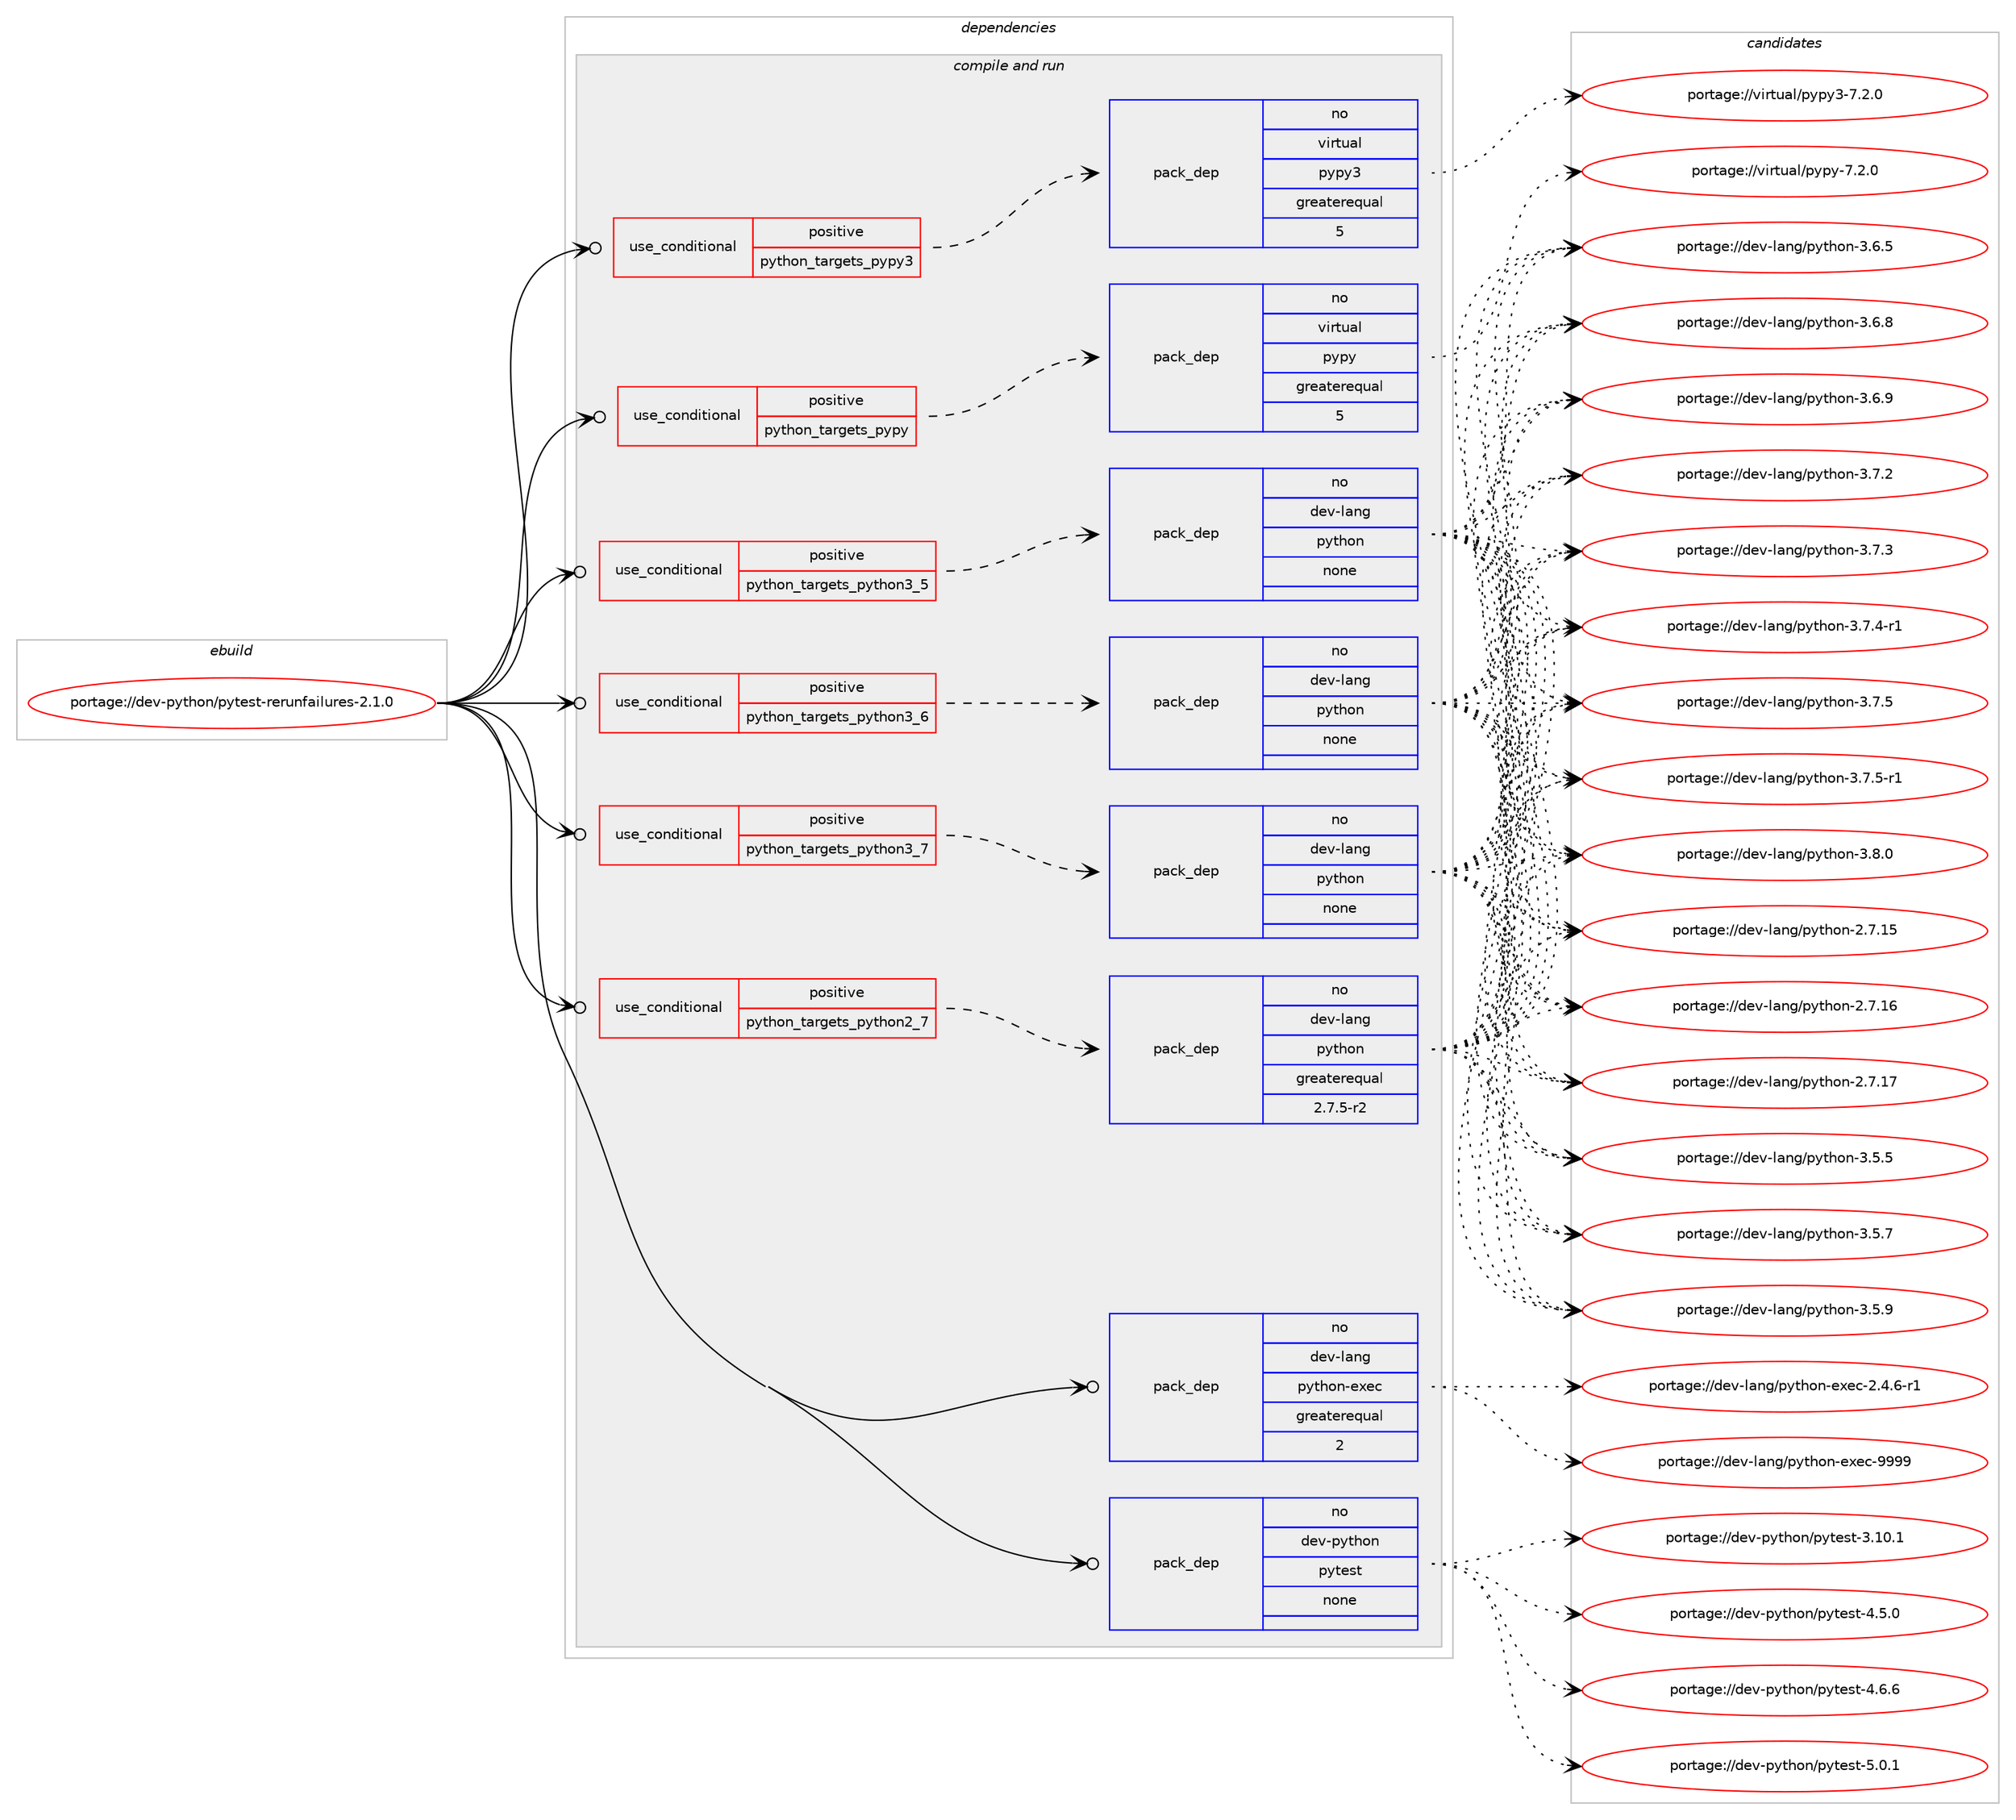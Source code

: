 digraph prolog {

# *************
# Graph options
# *************

newrank=true;
concentrate=true;
compound=true;
graph [rankdir=LR,fontname=Helvetica,fontsize=10,ranksep=1.5];#, ranksep=2.5, nodesep=0.2];
edge  [arrowhead=vee];
node  [fontname=Helvetica,fontsize=10];

# **********
# The ebuild
# **********

subgraph cluster_leftcol {
color=gray;
rank=same;
label=<<i>ebuild</i>>;
id [label="portage://dev-python/pytest-rerunfailures-2.1.0", color=red, width=4, href="../dev-python/pytest-rerunfailures-2.1.0.svg"];
}

# ****************
# The dependencies
# ****************

subgraph cluster_midcol {
color=gray;
label=<<i>dependencies</i>>;
subgraph cluster_compile {
fillcolor="#eeeeee";
style=filled;
label=<<i>compile</i>>;
}
subgraph cluster_compileandrun {
fillcolor="#eeeeee";
style=filled;
label=<<i>compile and run</i>>;
subgraph cond36474 {
dependency164805 [label=<<TABLE BORDER="0" CELLBORDER="1" CELLSPACING="0" CELLPADDING="4"><TR><TD ROWSPAN="3" CELLPADDING="10">use_conditional</TD></TR><TR><TD>positive</TD></TR><TR><TD>python_targets_pypy</TD></TR></TABLE>>, shape=none, color=red];
subgraph pack124944 {
dependency164806 [label=<<TABLE BORDER="0" CELLBORDER="1" CELLSPACING="0" CELLPADDING="4" WIDTH="220"><TR><TD ROWSPAN="6" CELLPADDING="30">pack_dep</TD></TR><TR><TD WIDTH="110">no</TD></TR><TR><TD>virtual</TD></TR><TR><TD>pypy</TD></TR><TR><TD>greaterequal</TD></TR><TR><TD>5</TD></TR></TABLE>>, shape=none, color=blue];
}
dependency164805:e -> dependency164806:w [weight=20,style="dashed",arrowhead="vee"];
}
id:e -> dependency164805:w [weight=20,style="solid",arrowhead="odotvee"];
subgraph cond36475 {
dependency164807 [label=<<TABLE BORDER="0" CELLBORDER="1" CELLSPACING="0" CELLPADDING="4"><TR><TD ROWSPAN="3" CELLPADDING="10">use_conditional</TD></TR><TR><TD>positive</TD></TR><TR><TD>python_targets_pypy3</TD></TR></TABLE>>, shape=none, color=red];
subgraph pack124945 {
dependency164808 [label=<<TABLE BORDER="0" CELLBORDER="1" CELLSPACING="0" CELLPADDING="4" WIDTH="220"><TR><TD ROWSPAN="6" CELLPADDING="30">pack_dep</TD></TR><TR><TD WIDTH="110">no</TD></TR><TR><TD>virtual</TD></TR><TR><TD>pypy3</TD></TR><TR><TD>greaterequal</TD></TR><TR><TD>5</TD></TR></TABLE>>, shape=none, color=blue];
}
dependency164807:e -> dependency164808:w [weight=20,style="dashed",arrowhead="vee"];
}
id:e -> dependency164807:w [weight=20,style="solid",arrowhead="odotvee"];
subgraph cond36476 {
dependency164809 [label=<<TABLE BORDER="0" CELLBORDER="1" CELLSPACING="0" CELLPADDING="4"><TR><TD ROWSPAN="3" CELLPADDING="10">use_conditional</TD></TR><TR><TD>positive</TD></TR><TR><TD>python_targets_python2_7</TD></TR></TABLE>>, shape=none, color=red];
subgraph pack124946 {
dependency164810 [label=<<TABLE BORDER="0" CELLBORDER="1" CELLSPACING="0" CELLPADDING="4" WIDTH="220"><TR><TD ROWSPAN="6" CELLPADDING="30">pack_dep</TD></TR><TR><TD WIDTH="110">no</TD></TR><TR><TD>dev-lang</TD></TR><TR><TD>python</TD></TR><TR><TD>greaterequal</TD></TR><TR><TD>2.7.5-r2</TD></TR></TABLE>>, shape=none, color=blue];
}
dependency164809:e -> dependency164810:w [weight=20,style="dashed",arrowhead="vee"];
}
id:e -> dependency164809:w [weight=20,style="solid",arrowhead="odotvee"];
subgraph cond36477 {
dependency164811 [label=<<TABLE BORDER="0" CELLBORDER="1" CELLSPACING="0" CELLPADDING="4"><TR><TD ROWSPAN="3" CELLPADDING="10">use_conditional</TD></TR><TR><TD>positive</TD></TR><TR><TD>python_targets_python3_5</TD></TR></TABLE>>, shape=none, color=red];
subgraph pack124947 {
dependency164812 [label=<<TABLE BORDER="0" CELLBORDER="1" CELLSPACING="0" CELLPADDING="4" WIDTH="220"><TR><TD ROWSPAN="6" CELLPADDING="30">pack_dep</TD></TR><TR><TD WIDTH="110">no</TD></TR><TR><TD>dev-lang</TD></TR><TR><TD>python</TD></TR><TR><TD>none</TD></TR><TR><TD></TD></TR></TABLE>>, shape=none, color=blue];
}
dependency164811:e -> dependency164812:w [weight=20,style="dashed",arrowhead="vee"];
}
id:e -> dependency164811:w [weight=20,style="solid",arrowhead="odotvee"];
subgraph cond36478 {
dependency164813 [label=<<TABLE BORDER="0" CELLBORDER="1" CELLSPACING="0" CELLPADDING="4"><TR><TD ROWSPAN="3" CELLPADDING="10">use_conditional</TD></TR><TR><TD>positive</TD></TR><TR><TD>python_targets_python3_6</TD></TR></TABLE>>, shape=none, color=red];
subgraph pack124948 {
dependency164814 [label=<<TABLE BORDER="0" CELLBORDER="1" CELLSPACING="0" CELLPADDING="4" WIDTH="220"><TR><TD ROWSPAN="6" CELLPADDING="30">pack_dep</TD></TR><TR><TD WIDTH="110">no</TD></TR><TR><TD>dev-lang</TD></TR><TR><TD>python</TD></TR><TR><TD>none</TD></TR><TR><TD></TD></TR></TABLE>>, shape=none, color=blue];
}
dependency164813:e -> dependency164814:w [weight=20,style="dashed",arrowhead="vee"];
}
id:e -> dependency164813:w [weight=20,style="solid",arrowhead="odotvee"];
subgraph cond36479 {
dependency164815 [label=<<TABLE BORDER="0" CELLBORDER="1" CELLSPACING="0" CELLPADDING="4"><TR><TD ROWSPAN="3" CELLPADDING="10">use_conditional</TD></TR><TR><TD>positive</TD></TR><TR><TD>python_targets_python3_7</TD></TR></TABLE>>, shape=none, color=red];
subgraph pack124949 {
dependency164816 [label=<<TABLE BORDER="0" CELLBORDER="1" CELLSPACING="0" CELLPADDING="4" WIDTH="220"><TR><TD ROWSPAN="6" CELLPADDING="30">pack_dep</TD></TR><TR><TD WIDTH="110">no</TD></TR><TR><TD>dev-lang</TD></TR><TR><TD>python</TD></TR><TR><TD>none</TD></TR><TR><TD></TD></TR></TABLE>>, shape=none, color=blue];
}
dependency164815:e -> dependency164816:w [weight=20,style="dashed",arrowhead="vee"];
}
id:e -> dependency164815:w [weight=20,style="solid",arrowhead="odotvee"];
subgraph pack124950 {
dependency164817 [label=<<TABLE BORDER="0" CELLBORDER="1" CELLSPACING="0" CELLPADDING="4" WIDTH="220"><TR><TD ROWSPAN="6" CELLPADDING="30">pack_dep</TD></TR><TR><TD WIDTH="110">no</TD></TR><TR><TD>dev-lang</TD></TR><TR><TD>python-exec</TD></TR><TR><TD>greaterequal</TD></TR><TR><TD>2</TD></TR></TABLE>>, shape=none, color=blue];
}
id:e -> dependency164817:w [weight=20,style="solid",arrowhead="odotvee"];
subgraph pack124951 {
dependency164818 [label=<<TABLE BORDER="0" CELLBORDER="1" CELLSPACING="0" CELLPADDING="4" WIDTH="220"><TR><TD ROWSPAN="6" CELLPADDING="30">pack_dep</TD></TR><TR><TD WIDTH="110">no</TD></TR><TR><TD>dev-python</TD></TR><TR><TD>pytest</TD></TR><TR><TD>none</TD></TR><TR><TD></TD></TR></TABLE>>, shape=none, color=blue];
}
id:e -> dependency164818:w [weight=20,style="solid",arrowhead="odotvee"];
}
subgraph cluster_run {
fillcolor="#eeeeee";
style=filled;
label=<<i>run</i>>;
}
}

# **************
# The candidates
# **************

subgraph cluster_choices {
rank=same;
color=gray;
label=<<i>candidates</i>>;

subgraph choice124944 {
color=black;
nodesep=1;
choiceportage1181051141161179710847112121112121455546504648 [label="portage://virtual/pypy-7.2.0", color=red, width=4,href="../virtual/pypy-7.2.0.svg"];
dependency164806:e -> choiceportage1181051141161179710847112121112121455546504648:w [style=dotted,weight="100"];
}
subgraph choice124945 {
color=black;
nodesep=1;
choiceportage118105114116117971084711212111212151455546504648 [label="portage://virtual/pypy3-7.2.0", color=red, width=4,href="../virtual/pypy3-7.2.0.svg"];
dependency164808:e -> choiceportage118105114116117971084711212111212151455546504648:w [style=dotted,weight="100"];
}
subgraph choice124946 {
color=black;
nodesep=1;
choiceportage10010111845108971101034711212111610411111045504655464953 [label="portage://dev-lang/python-2.7.15", color=red, width=4,href="../dev-lang/python-2.7.15.svg"];
choiceportage10010111845108971101034711212111610411111045504655464954 [label="portage://dev-lang/python-2.7.16", color=red, width=4,href="../dev-lang/python-2.7.16.svg"];
choiceportage10010111845108971101034711212111610411111045504655464955 [label="portage://dev-lang/python-2.7.17", color=red, width=4,href="../dev-lang/python-2.7.17.svg"];
choiceportage100101118451089711010347112121116104111110455146534653 [label="portage://dev-lang/python-3.5.5", color=red, width=4,href="../dev-lang/python-3.5.5.svg"];
choiceportage100101118451089711010347112121116104111110455146534655 [label="portage://dev-lang/python-3.5.7", color=red, width=4,href="../dev-lang/python-3.5.7.svg"];
choiceportage100101118451089711010347112121116104111110455146534657 [label="portage://dev-lang/python-3.5.9", color=red, width=4,href="../dev-lang/python-3.5.9.svg"];
choiceportage100101118451089711010347112121116104111110455146544653 [label="portage://dev-lang/python-3.6.5", color=red, width=4,href="../dev-lang/python-3.6.5.svg"];
choiceportage100101118451089711010347112121116104111110455146544656 [label="portage://dev-lang/python-3.6.8", color=red, width=4,href="../dev-lang/python-3.6.8.svg"];
choiceportage100101118451089711010347112121116104111110455146544657 [label="portage://dev-lang/python-3.6.9", color=red, width=4,href="../dev-lang/python-3.6.9.svg"];
choiceportage100101118451089711010347112121116104111110455146554650 [label="portage://dev-lang/python-3.7.2", color=red, width=4,href="../dev-lang/python-3.7.2.svg"];
choiceportage100101118451089711010347112121116104111110455146554651 [label="portage://dev-lang/python-3.7.3", color=red, width=4,href="../dev-lang/python-3.7.3.svg"];
choiceportage1001011184510897110103471121211161041111104551465546524511449 [label="portage://dev-lang/python-3.7.4-r1", color=red, width=4,href="../dev-lang/python-3.7.4-r1.svg"];
choiceportage100101118451089711010347112121116104111110455146554653 [label="portage://dev-lang/python-3.7.5", color=red, width=4,href="../dev-lang/python-3.7.5.svg"];
choiceportage1001011184510897110103471121211161041111104551465546534511449 [label="portage://dev-lang/python-3.7.5-r1", color=red, width=4,href="../dev-lang/python-3.7.5-r1.svg"];
choiceportage100101118451089711010347112121116104111110455146564648 [label="portage://dev-lang/python-3.8.0", color=red, width=4,href="../dev-lang/python-3.8.0.svg"];
dependency164810:e -> choiceportage10010111845108971101034711212111610411111045504655464953:w [style=dotted,weight="100"];
dependency164810:e -> choiceportage10010111845108971101034711212111610411111045504655464954:w [style=dotted,weight="100"];
dependency164810:e -> choiceportage10010111845108971101034711212111610411111045504655464955:w [style=dotted,weight="100"];
dependency164810:e -> choiceportage100101118451089711010347112121116104111110455146534653:w [style=dotted,weight="100"];
dependency164810:e -> choiceportage100101118451089711010347112121116104111110455146534655:w [style=dotted,weight="100"];
dependency164810:e -> choiceportage100101118451089711010347112121116104111110455146534657:w [style=dotted,weight="100"];
dependency164810:e -> choiceportage100101118451089711010347112121116104111110455146544653:w [style=dotted,weight="100"];
dependency164810:e -> choiceportage100101118451089711010347112121116104111110455146544656:w [style=dotted,weight="100"];
dependency164810:e -> choiceportage100101118451089711010347112121116104111110455146544657:w [style=dotted,weight="100"];
dependency164810:e -> choiceportage100101118451089711010347112121116104111110455146554650:w [style=dotted,weight="100"];
dependency164810:e -> choiceportage100101118451089711010347112121116104111110455146554651:w [style=dotted,weight="100"];
dependency164810:e -> choiceportage1001011184510897110103471121211161041111104551465546524511449:w [style=dotted,weight="100"];
dependency164810:e -> choiceportage100101118451089711010347112121116104111110455146554653:w [style=dotted,weight="100"];
dependency164810:e -> choiceportage1001011184510897110103471121211161041111104551465546534511449:w [style=dotted,weight="100"];
dependency164810:e -> choiceportage100101118451089711010347112121116104111110455146564648:w [style=dotted,weight="100"];
}
subgraph choice124947 {
color=black;
nodesep=1;
choiceportage10010111845108971101034711212111610411111045504655464953 [label="portage://dev-lang/python-2.7.15", color=red, width=4,href="../dev-lang/python-2.7.15.svg"];
choiceportage10010111845108971101034711212111610411111045504655464954 [label="portage://dev-lang/python-2.7.16", color=red, width=4,href="../dev-lang/python-2.7.16.svg"];
choiceportage10010111845108971101034711212111610411111045504655464955 [label="portage://dev-lang/python-2.7.17", color=red, width=4,href="../dev-lang/python-2.7.17.svg"];
choiceportage100101118451089711010347112121116104111110455146534653 [label="portage://dev-lang/python-3.5.5", color=red, width=4,href="../dev-lang/python-3.5.5.svg"];
choiceportage100101118451089711010347112121116104111110455146534655 [label="portage://dev-lang/python-3.5.7", color=red, width=4,href="../dev-lang/python-3.5.7.svg"];
choiceportage100101118451089711010347112121116104111110455146534657 [label="portage://dev-lang/python-3.5.9", color=red, width=4,href="../dev-lang/python-3.5.9.svg"];
choiceportage100101118451089711010347112121116104111110455146544653 [label="portage://dev-lang/python-3.6.5", color=red, width=4,href="../dev-lang/python-3.6.5.svg"];
choiceportage100101118451089711010347112121116104111110455146544656 [label="portage://dev-lang/python-3.6.8", color=red, width=4,href="../dev-lang/python-3.6.8.svg"];
choiceportage100101118451089711010347112121116104111110455146544657 [label="portage://dev-lang/python-3.6.9", color=red, width=4,href="../dev-lang/python-3.6.9.svg"];
choiceportage100101118451089711010347112121116104111110455146554650 [label="portage://dev-lang/python-3.7.2", color=red, width=4,href="../dev-lang/python-3.7.2.svg"];
choiceportage100101118451089711010347112121116104111110455146554651 [label="portage://dev-lang/python-3.7.3", color=red, width=4,href="../dev-lang/python-3.7.3.svg"];
choiceportage1001011184510897110103471121211161041111104551465546524511449 [label="portage://dev-lang/python-3.7.4-r1", color=red, width=4,href="../dev-lang/python-3.7.4-r1.svg"];
choiceportage100101118451089711010347112121116104111110455146554653 [label="portage://dev-lang/python-3.7.5", color=red, width=4,href="../dev-lang/python-3.7.5.svg"];
choiceportage1001011184510897110103471121211161041111104551465546534511449 [label="portage://dev-lang/python-3.7.5-r1", color=red, width=4,href="../dev-lang/python-3.7.5-r1.svg"];
choiceportage100101118451089711010347112121116104111110455146564648 [label="portage://dev-lang/python-3.8.0", color=red, width=4,href="../dev-lang/python-3.8.0.svg"];
dependency164812:e -> choiceportage10010111845108971101034711212111610411111045504655464953:w [style=dotted,weight="100"];
dependency164812:e -> choiceportage10010111845108971101034711212111610411111045504655464954:w [style=dotted,weight="100"];
dependency164812:e -> choiceportage10010111845108971101034711212111610411111045504655464955:w [style=dotted,weight="100"];
dependency164812:e -> choiceportage100101118451089711010347112121116104111110455146534653:w [style=dotted,weight="100"];
dependency164812:e -> choiceportage100101118451089711010347112121116104111110455146534655:w [style=dotted,weight="100"];
dependency164812:e -> choiceportage100101118451089711010347112121116104111110455146534657:w [style=dotted,weight="100"];
dependency164812:e -> choiceportage100101118451089711010347112121116104111110455146544653:w [style=dotted,weight="100"];
dependency164812:e -> choiceportage100101118451089711010347112121116104111110455146544656:w [style=dotted,weight="100"];
dependency164812:e -> choiceportage100101118451089711010347112121116104111110455146544657:w [style=dotted,weight="100"];
dependency164812:e -> choiceportage100101118451089711010347112121116104111110455146554650:w [style=dotted,weight="100"];
dependency164812:e -> choiceportage100101118451089711010347112121116104111110455146554651:w [style=dotted,weight="100"];
dependency164812:e -> choiceportage1001011184510897110103471121211161041111104551465546524511449:w [style=dotted,weight="100"];
dependency164812:e -> choiceportage100101118451089711010347112121116104111110455146554653:w [style=dotted,weight="100"];
dependency164812:e -> choiceportage1001011184510897110103471121211161041111104551465546534511449:w [style=dotted,weight="100"];
dependency164812:e -> choiceportage100101118451089711010347112121116104111110455146564648:w [style=dotted,weight="100"];
}
subgraph choice124948 {
color=black;
nodesep=1;
choiceportage10010111845108971101034711212111610411111045504655464953 [label="portage://dev-lang/python-2.7.15", color=red, width=4,href="../dev-lang/python-2.7.15.svg"];
choiceportage10010111845108971101034711212111610411111045504655464954 [label="portage://dev-lang/python-2.7.16", color=red, width=4,href="../dev-lang/python-2.7.16.svg"];
choiceportage10010111845108971101034711212111610411111045504655464955 [label="portage://dev-lang/python-2.7.17", color=red, width=4,href="../dev-lang/python-2.7.17.svg"];
choiceportage100101118451089711010347112121116104111110455146534653 [label="portage://dev-lang/python-3.5.5", color=red, width=4,href="../dev-lang/python-3.5.5.svg"];
choiceportage100101118451089711010347112121116104111110455146534655 [label="portage://dev-lang/python-3.5.7", color=red, width=4,href="../dev-lang/python-3.5.7.svg"];
choiceportage100101118451089711010347112121116104111110455146534657 [label="portage://dev-lang/python-3.5.9", color=red, width=4,href="../dev-lang/python-3.5.9.svg"];
choiceportage100101118451089711010347112121116104111110455146544653 [label="portage://dev-lang/python-3.6.5", color=red, width=4,href="../dev-lang/python-3.6.5.svg"];
choiceportage100101118451089711010347112121116104111110455146544656 [label="portage://dev-lang/python-3.6.8", color=red, width=4,href="../dev-lang/python-3.6.8.svg"];
choiceportage100101118451089711010347112121116104111110455146544657 [label="portage://dev-lang/python-3.6.9", color=red, width=4,href="../dev-lang/python-3.6.9.svg"];
choiceportage100101118451089711010347112121116104111110455146554650 [label="portage://dev-lang/python-3.7.2", color=red, width=4,href="../dev-lang/python-3.7.2.svg"];
choiceportage100101118451089711010347112121116104111110455146554651 [label="portage://dev-lang/python-3.7.3", color=red, width=4,href="../dev-lang/python-3.7.3.svg"];
choiceportage1001011184510897110103471121211161041111104551465546524511449 [label="portage://dev-lang/python-3.7.4-r1", color=red, width=4,href="../dev-lang/python-3.7.4-r1.svg"];
choiceportage100101118451089711010347112121116104111110455146554653 [label="portage://dev-lang/python-3.7.5", color=red, width=4,href="../dev-lang/python-3.7.5.svg"];
choiceportage1001011184510897110103471121211161041111104551465546534511449 [label="portage://dev-lang/python-3.7.5-r1", color=red, width=4,href="../dev-lang/python-3.7.5-r1.svg"];
choiceportage100101118451089711010347112121116104111110455146564648 [label="portage://dev-lang/python-3.8.0", color=red, width=4,href="../dev-lang/python-3.8.0.svg"];
dependency164814:e -> choiceportage10010111845108971101034711212111610411111045504655464953:w [style=dotted,weight="100"];
dependency164814:e -> choiceportage10010111845108971101034711212111610411111045504655464954:w [style=dotted,weight="100"];
dependency164814:e -> choiceportage10010111845108971101034711212111610411111045504655464955:w [style=dotted,weight="100"];
dependency164814:e -> choiceportage100101118451089711010347112121116104111110455146534653:w [style=dotted,weight="100"];
dependency164814:e -> choiceportage100101118451089711010347112121116104111110455146534655:w [style=dotted,weight="100"];
dependency164814:e -> choiceportage100101118451089711010347112121116104111110455146534657:w [style=dotted,weight="100"];
dependency164814:e -> choiceportage100101118451089711010347112121116104111110455146544653:w [style=dotted,weight="100"];
dependency164814:e -> choiceportage100101118451089711010347112121116104111110455146544656:w [style=dotted,weight="100"];
dependency164814:e -> choiceportage100101118451089711010347112121116104111110455146544657:w [style=dotted,weight="100"];
dependency164814:e -> choiceportage100101118451089711010347112121116104111110455146554650:w [style=dotted,weight="100"];
dependency164814:e -> choiceportage100101118451089711010347112121116104111110455146554651:w [style=dotted,weight="100"];
dependency164814:e -> choiceportage1001011184510897110103471121211161041111104551465546524511449:w [style=dotted,weight="100"];
dependency164814:e -> choiceportage100101118451089711010347112121116104111110455146554653:w [style=dotted,weight="100"];
dependency164814:e -> choiceportage1001011184510897110103471121211161041111104551465546534511449:w [style=dotted,weight="100"];
dependency164814:e -> choiceportage100101118451089711010347112121116104111110455146564648:w [style=dotted,weight="100"];
}
subgraph choice124949 {
color=black;
nodesep=1;
choiceportage10010111845108971101034711212111610411111045504655464953 [label="portage://dev-lang/python-2.7.15", color=red, width=4,href="../dev-lang/python-2.7.15.svg"];
choiceportage10010111845108971101034711212111610411111045504655464954 [label="portage://dev-lang/python-2.7.16", color=red, width=4,href="../dev-lang/python-2.7.16.svg"];
choiceportage10010111845108971101034711212111610411111045504655464955 [label="portage://dev-lang/python-2.7.17", color=red, width=4,href="../dev-lang/python-2.7.17.svg"];
choiceportage100101118451089711010347112121116104111110455146534653 [label="portage://dev-lang/python-3.5.5", color=red, width=4,href="../dev-lang/python-3.5.5.svg"];
choiceportage100101118451089711010347112121116104111110455146534655 [label="portage://dev-lang/python-3.5.7", color=red, width=4,href="../dev-lang/python-3.5.7.svg"];
choiceportage100101118451089711010347112121116104111110455146534657 [label="portage://dev-lang/python-3.5.9", color=red, width=4,href="../dev-lang/python-3.5.9.svg"];
choiceportage100101118451089711010347112121116104111110455146544653 [label="portage://dev-lang/python-3.6.5", color=red, width=4,href="../dev-lang/python-3.6.5.svg"];
choiceportage100101118451089711010347112121116104111110455146544656 [label="portage://dev-lang/python-3.6.8", color=red, width=4,href="../dev-lang/python-3.6.8.svg"];
choiceportage100101118451089711010347112121116104111110455146544657 [label="portage://dev-lang/python-3.6.9", color=red, width=4,href="../dev-lang/python-3.6.9.svg"];
choiceportage100101118451089711010347112121116104111110455146554650 [label="portage://dev-lang/python-3.7.2", color=red, width=4,href="../dev-lang/python-3.7.2.svg"];
choiceportage100101118451089711010347112121116104111110455146554651 [label="portage://dev-lang/python-3.7.3", color=red, width=4,href="../dev-lang/python-3.7.3.svg"];
choiceportage1001011184510897110103471121211161041111104551465546524511449 [label="portage://dev-lang/python-3.7.4-r1", color=red, width=4,href="../dev-lang/python-3.7.4-r1.svg"];
choiceportage100101118451089711010347112121116104111110455146554653 [label="portage://dev-lang/python-3.7.5", color=red, width=4,href="../dev-lang/python-3.7.5.svg"];
choiceportage1001011184510897110103471121211161041111104551465546534511449 [label="portage://dev-lang/python-3.7.5-r1", color=red, width=4,href="../dev-lang/python-3.7.5-r1.svg"];
choiceportage100101118451089711010347112121116104111110455146564648 [label="portage://dev-lang/python-3.8.0", color=red, width=4,href="../dev-lang/python-3.8.0.svg"];
dependency164816:e -> choiceportage10010111845108971101034711212111610411111045504655464953:w [style=dotted,weight="100"];
dependency164816:e -> choiceportage10010111845108971101034711212111610411111045504655464954:w [style=dotted,weight="100"];
dependency164816:e -> choiceportage10010111845108971101034711212111610411111045504655464955:w [style=dotted,weight="100"];
dependency164816:e -> choiceportage100101118451089711010347112121116104111110455146534653:w [style=dotted,weight="100"];
dependency164816:e -> choiceportage100101118451089711010347112121116104111110455146534655:w [style=dotted,weight="100"];
dependency164816:e -> choiceportage100101118451089711010347112121116104111110455146534657:w [style=dotted,weight="100"];
dependency164816:e -> choiceportage100101118451089711010347112121116104111110455146544653:w [style=dotted,weight="100"];
dependency164816:e -> choiceportage100101118451089711010347112121116104111110455146544656:w [style=dotted,weight="100"];
dependency164816:e -> choiceportage100101118451089711010347112121116104111110455146544657:w [style=dotted,weight="100"];
dependency164816:e -> choiceportage100101118451089711010347112121116104111110455146554650:w [style=dotted,weight="100"];
dependency164816:e -> choiceportage100101118451089711010347112121116104111110455146554651:w [style=dotted,weight="100"];
dependency164816:e -> choiceportage1001011184510897110103471121211161041111104551465546524511449:w [style=dotted,weight="100"];
dependency164816:e -> choiceportage100101118451089711010347112121116104111110455146554653:w [style=dotted,weight="100"];
dependency164816:e -> choiceportage1001011184510897110103471121211161041111104551465546534511449:w [style=dotted,weight="100"];
dependency164816:e -> choiceportage100101118451089711010347112121116104111110455146564648:w [style=dotted,weight="100"];
}
subgraph choice124950 {
color=black;
nodesep=1;
choiceportage10010111845108971101034711212111610411111045101120101994550465246544511449 [label="portage://dev-lang/python-exec-2.4.6-r1", color=red, width=4,href="../dev-lang/python-exec-2.4.6-r1.svg"];
choiceportage10010111845108971101034711212111610411111045101120101994557575757 [label="portage://dev-lang/python-exec-9999", color=red, width=4,href="../dev-lang/python-exec-9999.svg"];
dependency164817:e -> choiceportage10010111845108971101034711212111610411111045101120101994550465246544511449:w [style=dotted,weight="100"];
dependency164817:e -> choiceportage10010111845108971101034711212111610411111045101120101994557575757:w [style=dotted,weight="100"];
}
subgraph choice124951 {
color=black;
nodesep=1;
choiceportage100101118451121211161041111104711212111610111511645514649484649 [label="portage://dev-python/pytest-3.10.1", color=red, width=4,href="../dev-python/pytest-3.10.1.svg"];
choiceportage1001011184511212111610411111047112121116101115116455246534648 [label="portage://dev-python/pytest-4.5.0", color=red, width=4,href="../dev-python/pytest-4.5.0.svg"];
choiceportage1001011184511212111610411111047112121116101115116455246544654 [label="portage://dev-python/pytest-4.6.6", color=red, width=4,href="../dev-python/pytest-4.6.6.svg"];
choiceportage1001011184511212111610411111047112121116101115116455346484649 [label="portage://dev-python/pytest-5.0.1", color=red, width=4,href="../dev-python/pytest-5.0.1.svg"];
dependency164818:e -> choiceportage100101118451121211161041111104711212111610111511645514649484649:w [style=dotted,weight="100"];
dependency164818:e -> choiceportage1001011184511212111610411111047112121116101115116455246534648:w [style=dotted,weight="100"];
dependency164818:e -> choiceportage1001011184511212111610411111047112121116101115116455246544654:w [style=dotted,weight="100"];
dependency164818:e -> choiceportage1001011184511212111610411111047112121116101115116455346484649:w [style=dotted,weight="100"];
}
}

}
